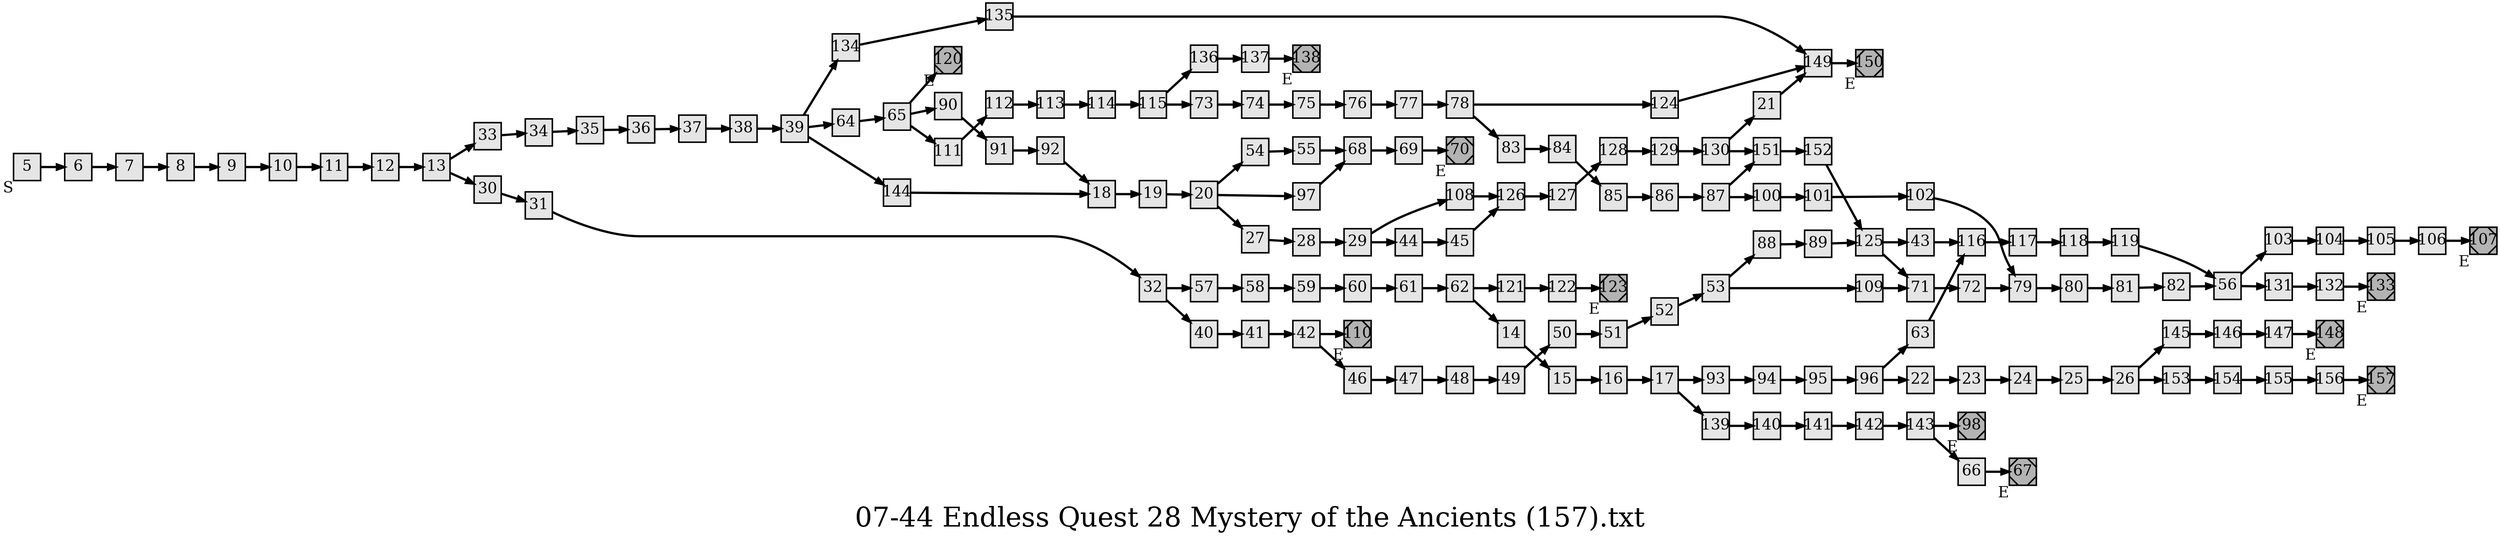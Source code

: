 digraph g{
  graph [ label="07-44 Endless Quest 28 Mystery of the Ancients (157).txt" rankdir=LR, ordering=out, fontsize=36, nodesep="0.35", ranksep="0.45"];
  node  [shape=rect, penwidth=2, fontsize=20, style=filled, fillcolor=grey90, margin="0,0", labelfloat=true, regular=true, fixedsize=true];
  edge  [labelfloat=true, penwidth=3, fontsize=12];

  5	[ xlabel="S" ];
  5 -> 6;
  6 -> 7;
  7 -> 8;
  8 -> 9;
  9 -> 10;
  10 -> 11;
  11 -> 12;
  12 -> 13;
  13 -> 33;
  13 -> 30;
  14 -> 15;
  15 -> 16;
  16 -> 17;
  17 -> 93;
  17 -> 139;
  18 -> 19;
  19 -> 20;
  20 -> 54;
  20 -> 97;
  20 -> 27;
  21 -> 149;
  22 -> 23;
  23 -> 24;
  24 -> 25;
  25 -> 26;
  26 -> 145;
  26 -> 153;
  27 -> 28;
  28 -> 29;
  29 -> 108;
  29 -> 44;
  30 -> 31;
  31 -> 32;
  32 -> 57;
  32 -> 40;
  33 -> 34;
  34 -> 35;
  35 -> 36;
  36 -> 37;
  37 -> 38;
  38 -> 39;
  39 -> 134;
  39 -> 64;
  39 -> 144;
  40 -> 41;
  41 -> 42;
  42 -> 110;
  42 -> 46;
  43 -> 116;
  44 -> 45;
  45 -> 126;
  46 -> 47;
  47 -> 48;
  48 -> 49;
  49 -> 50;
  50 -> 51;
  51 -> 52;
  52 -> 53;
  53 -> 88;
  53 -> 109;
  54 -> 55;
  55 -> 68;
  56 -> 103;
  56 -> 131;
  57 -> 58;
  58 -> 59;
  59 -> 60;
  60 -> 61;
  61 -> 62;
  62 -> 121;
  62 -> 14;
  63 -> 116;
  64 -> 65;
  65 -> 120;
  65 -> 90;
  65 -> 111;
  66 -> 67;
  67	[ xlabel="E", shape=Msquare, fontsize=20, fillcolor=grey70 ];
  68 -> 69;
  69 -> 70;
  70	[ xlabel="E", shape=Msquare, fontsize=20, fillcolor=grey70 ];
  71 -> 72;
  72 -> 79;
  73 -> 74;
  74 -> 75;
  75 -> 76;
  76 -> 77;
  77 -> 78;
  78 -> 124;
  78 -> 83;
  79 -> 80;
  80 -> 81;
  81 -> 82;
  82 -> 56;
  83 -> 84;
  84 -> 85;
  85 -> 86;
  86 -> 87;
  87 -> 151;
  87 -> 100;
  88 -> 89;
  89 -> 125;
  90 -> 91;
  91 -> 92;
  92 -> 18;
  93 -> 94;
  94 -> 95;
  95 -> 96;
  96 -> 63;
  96 -> 22;
  97 -> 68;
  98	[ xlabel="E", shape=Msquare, fontsize=20, fillcolor=grey70 ];
  100 -> 101;
  101 -> 102;
  102 -> 79;
  103 -> 104;
  104 -> 105;
  105 -> 106;
  106 -> 107;
  107	[ xlabel="E", shape=Msquare, fontsize=20, fillcolor=grey70 ];
  108 -> 126;
  109 -> 71;
  110	[ xlabel="E", shape=Msquare, fontsize=20, fillcolor=grey70 ];
  111 -> 112;
  112 -> 113;
  113 -> 114;
  114 -> 115;
  115 -> 136;
  115 -> 73;
  116 -> 117;
  117 -> 118;
  118 -> 119;
  119 -> 56;
  120	[ xlabel="E", shape=Msquare, fontsize=20, fillcolor=grey70 ];
  121 -> 122;
  122 -> 123;
  123	[ xlabel="E", shape=Msquare, fontsize=20, fillcolor=grey70 ];
  124 -> 149;
  125 -> 43;
  125 -> 71;
  126 -> 127;
  127 -> 128;
  128 -> 129;
  129 -> 130;
  130 -> 21;
  130 -> 151;
  131 -> 132;
  132 -> 133;
  133	[ xlabel="E", shape=Msquare, fontsize=20, fillcolor=grey70 ];
  134 -> 135;
  135 -> 149;
  136 -> 137;
  137 -> 138;
  138	[ xlabel="E", shape=Msquare, fontsize=20, fillcolor=grey70 ];
  139 -> 140;
  140 -> 141;
  141 -> 142;
  142 -> 143;
  143 -> 98;
  143 -> 66;
  144 -> 18;
  145 -> 146;
  146 -> 147;
  147 -> 148;
  148	[ xlabel="E", shape=Msquare, fontsize=20, fillcolor=grey70 ];
  149 -> 150;
  150	[ xlabel="E", shape=Msquare, fontsize=20, fillcolor=grey70 ];
  151 -> 152;
  152 -> 125;
  153 -> 154;
  154 -> 155;
  155 -> 156;
  156 -> 157;
  157	[ xlabel="E", shape=Msquare, fontsize=20, fillcolor=grey70 ];
}


